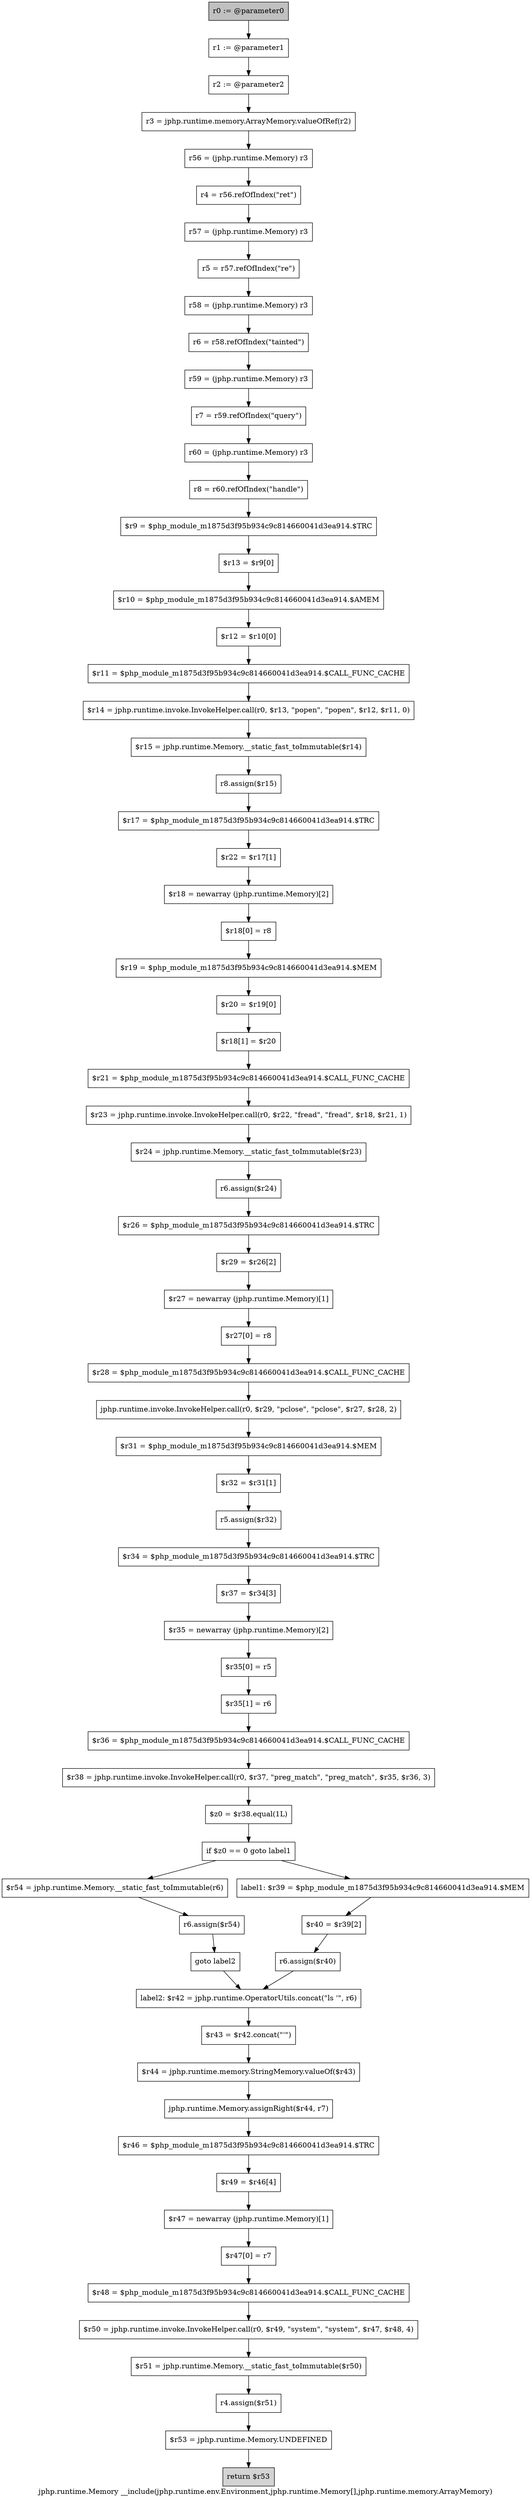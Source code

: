 digraph "jphp.runtime.Memory __include(jphp.runtime.env.Environment,jphp.runtime.Memory[],jphp.runtime.memory.ArrayMemory)" {
    label="jphp.runtime.Memory __include(jphp.runtime.env.Environment,jphp.runtime.Memory[],jphp.runtime.memory.ArrayMemory)";
    node [shape=box];
    "0" [style=filled,fillcolor=gray,label="r0 := @parameter0",];
    "1" [label="r1 := @parameter1",];
    "0"->"1";
    "2" [label="r2 := @parameter2",];
    "1"->"2";
    "3" [label="r3 = jphp.runtime.memory.ArrayMemory.valueOfRef(r2)",];
    "2"->"3";
    "4" [label="r56 = (jphp.runtime.Memory) r3",];
    "3"->"4";
    "5" [label="r4 = r56.refOfIndex(\"ret\")",];
    "4"->"5";
    "6" [label="r57 = (jphp.runtime.Memory) r3",];
    "5"->"6";
    "7" [label="r5 = r57.refOfIndex(\"re\")",];
    "6"->"7";
    "8" [label="r58 = (jphp.runtime.Memory) r3",];
    "7"->"8";
    "9" [label="r6 = r58.refOfIndex(\"tainted\")",];
    "8"->"9";
    "10" [label="r59 = (jphp.runtime.Memory) r3",];
    "9"->"10";
    "11" [label="r7 = r59.refOfIndex(\"query\")",];
    "10"->"11";
    "12" [label="r60 = (jphp.runtime.Memory) r3",];
    "11"->"12";
    "13" [label="r8 = r60.refOfIndex(\"handle\")",];
    "12"->"13";
    "14" [label="$r9 = $php_module_m1875d3f95b934c9c814660041d3ea914.$TRC",];
    "13"->"14";
    "15" [label="$r13 = $r9[0]",];
    "14"->"15";
    "16" [label="$r10 = $php_module_m1875d3f95b934c9c814660041d3ea914.$AMEM",];
    "15"->"16";
    "17" [label="$r12 = $r10[0]",];
    "16"->"17";
    "18" [label="$r11 = $php_module_m1875d3f95b934c9c814660041d3ea914.$CALL_FUNC_CACHE",];
    "17"->"18";
    "19" [label="$r14 = jphp.runtime.invoke.InvokeHelper.call(r0, $r13, \"popen\", \"popen\", $r12, $r11, 0)",];
    "18"->"19";
    "20" [label="$r15 = jphp.runtime.Memory.__static_fast_toImmutable($r14)",];
    "19"->"20";
    "21" [label="r8.assign($r15)",];
    "20"->"21";
    "22" [label="$r17 = $php_module_m1875d3f95b934c9c814660041d3ea914.$TRC",];
    "21"->"22";
    "23" [label="$r22 = $r17[1]",];
    "22"->"23";
    "24" [label="$r18 = newarray (jphp.runtime.Memory)[2]",];
    "23"->"24";
    "25" [label="$r18[0] = r8",];
    "24"->"25";
    "26" [label="$r19 = $php_module_m1875d3f95b934c9c814660041d3ea914.$MEM",];
    "25"->"26";
    "27" [label="$r20 = $r19[0]",];
    "26"->"27";
    "28" [label="$r18[1] = $r20",];
    "27"->"28";
    "29" [label="$r21 = $php_module_m1875d3f95b934c9c814660041d3ea914.$CALL_FUNC_CACHE",];
    "28"->"29";
    "30" [label="$r23 = jphp.runtime.invoke.InvokeHelper.call(r0, $r22, \"fread\", \"fread\", $r18, $r21, 1)",];
    "29"->"30";
    "31" [label="$r24 = jphp.runtime.Memory.__static_fast_toImmutable($r23)",];
    "30"->"31";
    "32" [label="r6.assign($r24)",];
    "31"->"32";
    "33" [label="$r26 = $php_module_m1875d3f95b934c9c814660041d3ea914.$TRC",];
    "32"->"33";
    "34" [label="$r29 = $r26[2]",];
    "33"->"34";
    "35" [label="$r27 = newarray (jphp.runtime.Memory)[1]",];
    "34"->"35";
    "36" [label="$r27[0] = r8",];
    "35"->"36";
    "37" [label="$r28 = $php_module_m1875d3f95b934c9c814660041d3ea914.$CALL_FUNC_CACHE",];
    "36"->"37";
    "38" [label="jphp.runtime.invoke.InvokeHelper.call(r0, $r29, \"pclose\", \"pclose\", $r27, $r28, 2)",];
    "37"->"38";
    "39" [label="$r31 = $php_module_m1875d3f95b934c9c814660041d3ea914.$MEM",];
    "38"->"39";
    "40" [label="$r32 = $r31[1]",];
    "39"->"40";
    "41" [label="r5.assign($r32)",];
    "40"->"41";
    "42" [label="$r34 = $php_module_m1875d3f95b934c9c814660041d3ea914.$TRC",];
    "41"->"42";
    "43" [label="$r37 = $r34[3]",];
    "42"->"43";
    "44" [label="$r35 = newarray (jphp.runtime.Memory)[2]",];
    "43"->"44";
    "45" [label="$r35[0] = r5",];
    "44"->"45";
    "46" [label="$r35[1] = r6",];
    "45"->"46";
    "47" [label="$r36 = $php_module_m1875d3f95b934c9c814660041d3ea914.$CALL_FUNC_CACHE",];
    "46"->"47";
    "48" [label="$r38 = jphp.runtime.invoke.InvokeHelper.call(r0, $r37, \"preg_match\", \"preg_match\", $r35, $r36, 3)",];
    "47"->"48";
    "49" [label="$z0 = $r38.equal(1L)",];
    "48"->"49";
    "50" [label="if $z0 == 0 goto label1",];
    "49"->"50";
    "51" [label="$r54 = jphp.runtime.Memory.__static_fast_toImmutable(r6)",];
    "50"->"51";
    "54" [label="label1: $r39 = $php_module_m1875d3f95b934c9c814660041d3ea914.$MEM",];
    "50"->"54";
    "52" [label="r6.assign($r54)",];
    "51"->"52";
    "53" [label="goto label2",];
    "52"->"53";
    "57" [label="label2: $r42 = jphp.runtime.OperatorUtils.concat(\"ls \'\", r6)",];
    "53"->"57";
    "55" [label="$r40 = $r39[2]",];
    "54"->"55";
    "56" [label="r6.assign($r40)",];
    "55"->"56";
    "56"->"57";
    "58" [label="$r43 = $r42.concat(\"\'\")",];
    "57"->"58";
    "59" [label="$r44 = jphp.runtime.memory.StringMemory.valueOf($r43)",];
    "58"->"59";
    "60" [label="jphp.runtime.Memory.assignRight($r44, r7)",];
    "59"->"60";
    "61" [label="$r46 = $php_module_m1875d3f95b934c9c814660041d3ea914.$TRC",];
    "60"->"61";
    "62" [label="$r49 = $r46[4]",];
    "61"->"62";
    "63" [label="$r47 = newarray (jphp.runtime.Memory)[1]",];
    "62"->"63";
    "64" [label="$r47[0] = r7",];
    "63"->"64";
    "65" [label="$r48 = $php_module_m1875d3f95b934c9c814660041d3ea914.$CALL_FUNC_CACHE",];
    "64"->"65";
    "66" [label="$r50 = jphp.runtime.invoke.InvokeHelper.call(r0, $r49, \"system\", \"system\", $r47, $r48, 4)",];
    "65"->"66";
    "67" [label="$r51 = jphp.runtime.Memory.__static_fast_toImmutable($r50)",];
    "66"->"67";
    "68" [label="r4.assign($r51)",];
    "67"->"68";
    "69" [label="$r53 = jphp.runtime.Memory.UNDEFINED",];
    "68"->"69";
    "70" [style=filled,fillcolor=lightgray,label="return $r53",];
    "69"->"70";
}
